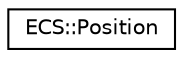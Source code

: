 digraph "Graphical Class Hierarchy"
{
 // LATEX_PDF_SIZE
  edge [fontname="Helvetica",fontsize="10",labelfontname="Helvetica",labelfontsize="10"];
  node [fontname="Helvetica",fontsize="10",shape=record];
  rankdir="LR";
  Node0 [label="ECS::Position",height=0.2,width=0.4,color="black", fillcolor="white", style="filled",URL="$structECS_1_1Position.html",tooltip=" "];
}
